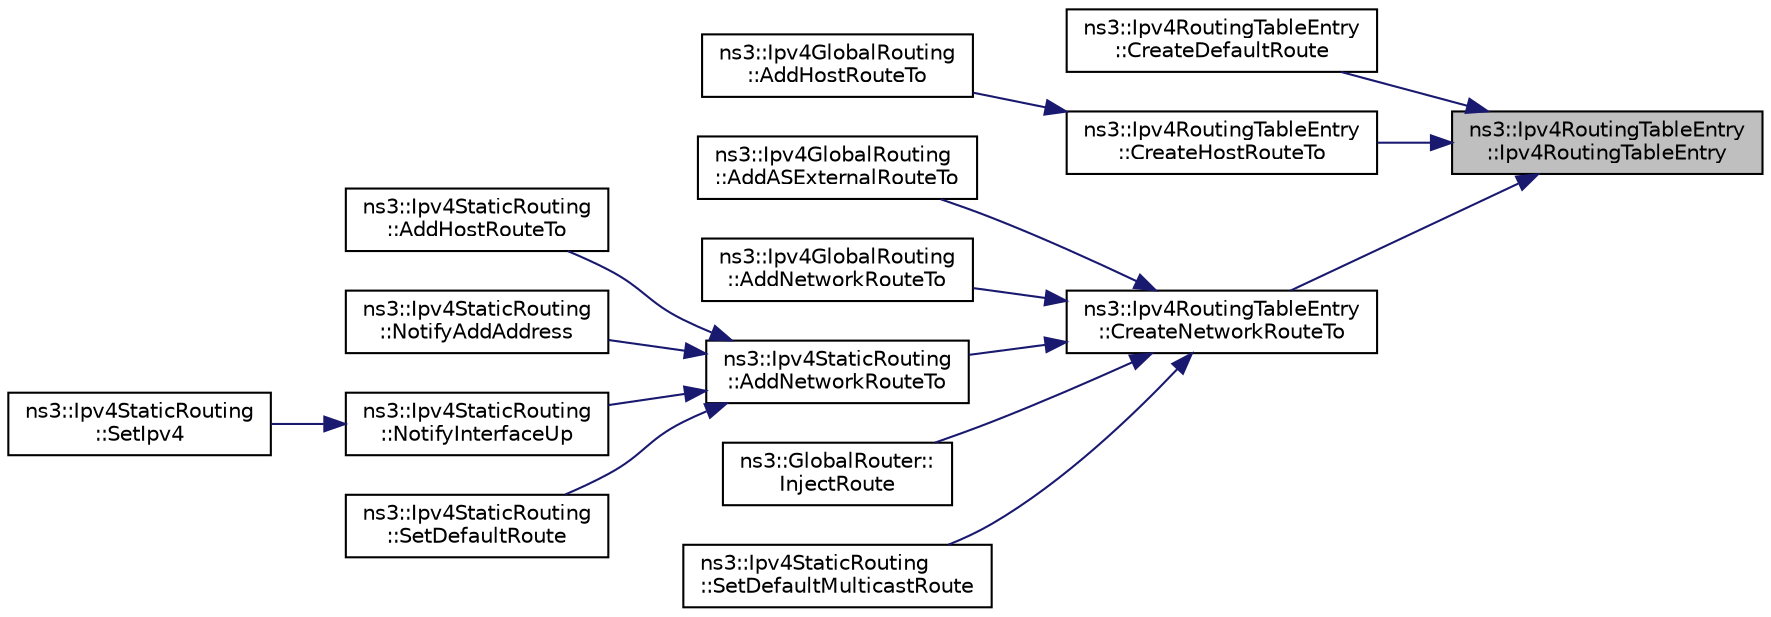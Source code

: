 digraph "ns3::Ipv4RoutingTableEntry::Ipv4RoutingTableEntry"
{
 // LATEX_PDF_SIZE
  edge [fontname="Helvetica",fontsize="10",labelfontname="Helvetica",labelfontsize="10"];
  node [fontname="Helvetica",fontsize="10",shape=record];
  rankdir="RL";
  Node1 [label="ns3::Ipv4RoutingTableEntry\l::Ipv4RoutingTableEntry",height=0.2,width=0.4,color="black", fillcolor="grey75", style="filled", fontcolor="black",tooltip="This constructor does nothing."];
  Node1 -> Node2 [dir="back",color="midnightblue",fontsize="10",style="solid",fontname="Helvetica"];
  Node2 [label="ns3::Ipv4RoutingTableEntry\l::CreateDefaultRoute",height=0.2,width=0.4,color="black", fillcolor="white", style="filled",URL="$classns3_1_1_ipv4_routing_table_entry.html#a2257bd8b5391e59d624a43e65b48c081",tooltip=" "];
  Node1 -> Node3 [dir="back",color="midnightblue",fontsize="10",style="solid",fontname="Helvetica"];
  Node3 [label="ns3::Ipv4RoutingTableEntry\l::CreateHostRouteTo",height=0.2,width=0.4,color="black", fillcolor="white", style="filled",URL="$classns3_1_1_ipv4_routing_table_entry.html#ac19037fbc291dfb873a5a7792d3329be",tooltip=" "];
  Node3 -> Node4 [dir="back",color="midnightblue",fontsize="10",style="solid",fontname="Helvetica"];
  Node4 [label="ns3::Ipv4GlobalRouting\l::AddHostRouteTo",height=0.2,width=0.4,color="black", fillcolor="white", style="filled",URL="$classns3_1_1_ipv4_global_routing.html#a10009a3ac337496cdef0260ad5b5c106",tooltip="Add a host route to the global routing table."];
  Node1 -> Node5 [dir="back",color="midnightblue",fontsize="10",style="solid",fontname="Helvetica"];
  Node5 [label="ns3::Ipv4RoutingTableEntry\l::CreateNetworkRouteTo",height=0.2,width=0.4,color="black", fillcolor="white", style="filled",URL="$classns3_1_1_ipv4_routing_table_entry.html#abe3447a00495ded05ab095673531947a",tooltip=" "];
  Node5 -> Node6 [dir="back",color="midnightblue",fontsize="10",style="solid",fontname="Helvetica"];
  Node6 [label="ns3::Ipv4GlobalRouting\l::AddASExternalRouteTo",height=0.2,width=0.4,color="black", fillcolor="white", style="filled",URL="$classns3_1_1_ipv4_global_routing.html#a1707024a710d982149a18db9725a771d",tooltip="Add an external route to the global routing table."];
  Node5 -> Node7 [dir="back",color="midnightblue",fontsize="10",style="solid",fontname="Helvetica"];
  Node7 [label="ns3::Ipv4GlobalRouting\l::AddNetworkRouteTo",height=0.2,width=0.4,color="black", fillcolor="white", style="filled",URL="$classns3_1_1_ipv4_global_routing.html#aa4a606c4c390acd2127c216a9b1d24d4",tooltip="Add a network route to the global routing table."];
  Node5 -> Node8 [dir="back",color="midnightblue",fontsize="10",style="solid",fontname="Helvetica"];
  Node8 [label="ns3::Ipv4StaticRouting\l::AddNetworkRouteTo",height=0.2,width=0.4,color="black", fillcolor="white", style="filled",URL="$classns3_1_1_ipv4_static_routing.html#a8bf5eaa7ba49fe33c78c70d5560b6c39",tooltip="Add a network route to the static routing table."];
  Node8 -> Node9 [dir="back",color="midnightblue",fontsize="10",style="solid",fontname="Helvetica"];
  Node9 [label="ns3::Ipv4StaticRouting\l::AddHostRouteTo",height=0.2,width=0.4,color="black", fillcolor="white", style="filled",URL="$classns3_1_1_ipv4_static_routing.html#ae96452233179689167e57b49b4339005",tooltip="Add a host route to the static routing table."];
  Node8 -> Node10 [dir="back",color="midnightblue",fontsize="10",style="solid",fontname="Helvetica"];
  Node10 [label="ns3::Ipv4StaticRouting\l::NotifyAddAddress",height=0.2,width=0.4,color="black", fillcolor="white", style="filled",URL="$classns3_1_1_ipv4_static_routing.html#ad9cd500198ceab0fec83610cd3f2d1e9",tooltip=" "];
  Node8 -> Node11 [dir="back",color="midnightblue",fontsize="10",style="solid",fontname="Helvetica"];
  Node11 [label="ns3::Ipv4StaticRouting\l::NotifyInterfaceUp",height=0.2,width=0.4,color="black", fillcolor="white", style="filled",URL="$classns3_1_1_ipv4_static_routing.html#a2c84913a130adb6dbd2814da95e789fb",tooltip=" "];
  Node11 -> Node12 [dir="back",color="midnightblue",fontsize="10",style="solid",fontname="Helvetica"];
  Node12 [label="ns3::Ipv4StaticRouting\l::SetIpv4",height=0.2,width=0.4,color="black", fillcolor="white", style="filled",URL="$classns3_1_1_ipv4_static_routing.html#a3caec935381a858c42583d2d023d4499",tooltip=" "];
  Node8 -> Node13 [dir="back",color="midnightblue",fontsize="10",style="solid",fontname="Helvetica"];
  Node13 [label="ns3::Ipv4StaticRouting\l::SetDefaultRoute",height=0.2,width=0.4,color="black", fillcolor="white", style="filled",URL="$classns3_1_1_ipv4_static_routing.html#aee30fa3246c2b42f122dabdff2725331",tooltip="Add a default route to the static routing table."];
  Node5 -> Node14 [dir="back",color="midnightblue",fontsize="10",style="solid",fontname="Helvetica"];
  Node14 [label="ns3::GlobalRouter::\lInjectRoute",height=0.2,width=0.4,color="black", fillcolor="white", style="filled",URL="$classns3_1_1_global_router.html#a393647cfce742040c6adab116777695f",tooltip="Inject a route to be circulated to other routers as an external route."];
  Node5 -> Node15 [dir="back",color="midnightblue",fontsize="10",style="solid",fontname="Helvetica"];
  Node15 [label="ns3::Ipv4StaticRouting\l::SetDefaultMulticastRoute",height=0.2,width=0.4,color="black", fillcolor="white", style="filled",URL="$classns3_1_1_ipv4_static_routing.html#a478128042db3170f6419f86f1a9e5ecf",tooltip="Add a default multicast route to the static routing table."];
}
